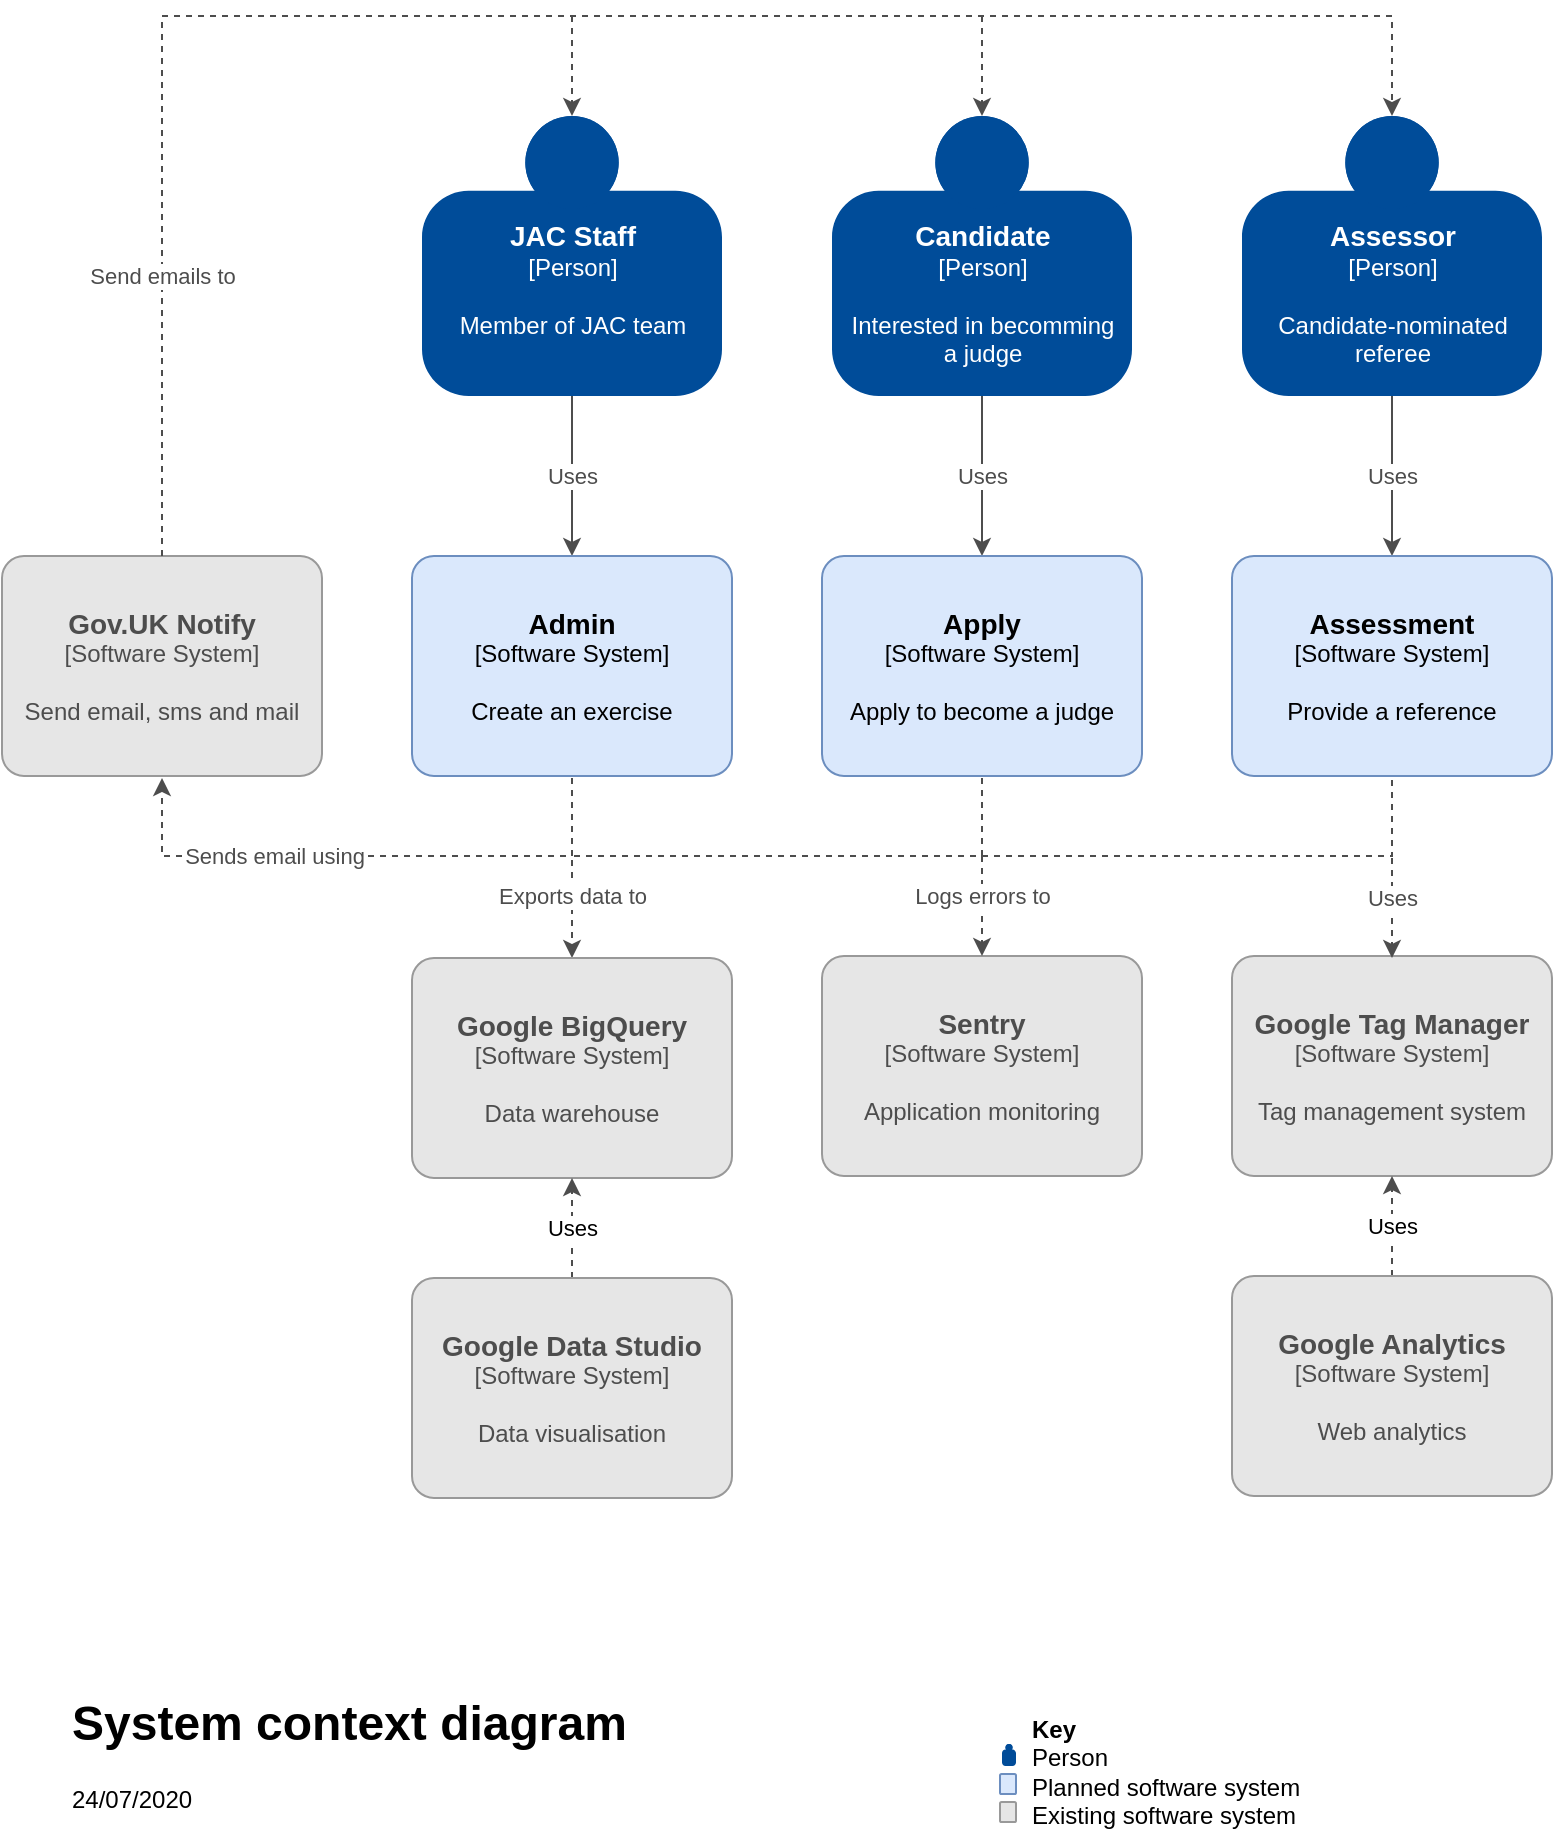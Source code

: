 <mxfile version="13.5.1" type="github">
  <diagram id="oyVTfbrthm_-wxzk1ZXb" name="Page-1">
    <mxGraphModel dx="1353" dy="831" grid="1" gridSize="10" guides="1" tooltips="1" connect="1" arrows="1" fold="1" page="1" pageScale="1" pageWidth="827" pageHeight="1169" math="0" shadow="0">
      <root>
        <mxCell id="0" />
        <mxCell id="1" parent="0" />
        <mxCell id="Yy4u_d4SeMjxJnoAWtQS-13" value="Uses" style="edgeStyle=orthogonalEdgeStyle;rounded=0;orthogonalLoop=1;jettySize=auto;html=1;strokeColor=#4D4D4D;fontColor=#4D4D4D;" edge="1" parent="1" source="Yy4u_d4SeMjxJnoAWtQS-2" target="Yy4u_d4SeMjxJnoAWtQS-10">
          <mxGeometry relative="1" as="geometry" />
        </mxCell>
        <mxCell id="Yy4u_d4SeMjxJnoAWtQS-2" value="&lt;div&gt;&lt;font size=&quot;1&quot;&gt;&lt;b style=&quot;font-size: 14px&quot;&gt;JAC Staff&lt;/b&gt;&lt;/font&gt;&lt;/div&gt;&lt;div&gt;[Person]&lt;b&gt;&lt;br&gt;&lt;/b&gt;&lt;/div&gt;&lt;div&gt;&lt;b&gt;&lt;br&gt;&lt;/b&gt;&lt;/div&gt;&lt;div&gt;Member of JAC team&lt;/div&gt;&lt;div&gt;&lt;b&gt;&lt;br&gt;&lt;/b&gt;&lt;/div&gt;" style="html=1;dashed=0;whitespace=wrap;shape=mxgraph.c4.person;align=center;points=[[0.5,0,0],[1,0.5,0],[1,0.75,0],[0.75,1,0],[0.5,1,0],[0.25,1,0],[0,0.75,0],[0,0.5,0]];fillColor=#004C99;fontColor=#FFFFFF;strokeColor=none;" vertex="1" parent="1">
          <mxGeometry x="230" y="230" width="150" height="140" as="geometry" />
        </mxCell>
        <mxCell id="Yy4u_d4SeMjxJnoAWtQS-7" style="edgeStyle=orthogonalEdgeStyle;rounded=0;orthogonalLoop=1;jettySize=auto;html=1;exitX=0.5;exitY=1;exitDx=0;exitDy=0;exitPerimeter=0;" edge="1" parent="1" source="Yy4u_d4SeMjxJnoAWtQS-2" target="Yy4u_d4SeMjxJnoAWtQS-2">
          <mxGeometry relative="1" as="geometry" />
        </mxCell>
        <mxCell id="Yy4u_d4SeMjxJnoAWtQS-15" value="&lt;div&gt;Uses&lt;/div&gt;" style="edgeStyle=orthogonalEdgeStyle;rounded=0;orthogonalLoop=1;jettySize=auto;html=1;strokeColor=#4D4D4D;fontColor=#4D4D4D;" edge="1" parent="1" source="Yy4u_d4SeMjxJnoAWtQS-8" target="Yy4u_d4SeMjxJnoAWtQS-11">
          <mxGeometry relative="1" as="geometry" />
        </mxCell>
        <mxCell id="Yy4u_d4SeMjxJnoAWtQS-8" value="&lt;div&gt;&lt;font size=&quot;1&quot;&gt;&lt;b style=&quot;font-size: 14px&quot;&gt;Candidate&lt;/b&gt;&lt;/font&gt;&lt;/div&gt;&lt;div&gt;[Person]&lt;b&gt;&lt;br&gt;&lt;/b&gt;&lt;/div&gt;&lt;div&gt;&lt;b&gt;&lt;br&gt;&lt;/b&gt;&lt;/div&gt;&lt;div&gt;Interested in becomming&lt;/div&gt;&lt;div&gt; a judge&lt;b&gt;&lt;br&gt;&lt;/b&gt;&lt;/div&gt;" style="html=1;dashed=0;whitespace=wrap;shape=mxgraph.c4.person;align=center;points=[[0.5,0,0],[1,0.5,0],[1,0.75,0],[0.75,1,0],[0.5,1,0],[0.25,1,0],[0,0.75,0],[0,0.5,0]];fillColor=#004C99;fontColor=#FFFFFF;strokeColor=none;" vertex="1" parent="1">
          <mxGeometry x="435" y="230" width="150" height="140" as="geometry" />
        </mxCell>
        <mxCell id="Yy4u_d4SeMjxJnoAWtQS-16" value="&lt;div&gt;Uses&lt;/div&gt;" style="edgeStyle=orthogonalEdgeStyle;rounded=0;orthogonalLoop=1;jettySize=auto;html=1;strokeColor=#4D4D4D;fontColor=#4D4D4D;" edge="1" parent="1" source="Yy4u_d4SeMjxJnoAWtQS-9" target="Yy4u_d4SeMjxJnoAWtQS-12">
          <mxGeometry relative="1" as="geometry" />
        </mxCell>
        <mxCell id="Yy4u_d4SeMjxJnoAWtQS-9" value="&lt;div&gt;&lt;font size=&quot;1&quot;&gt;&lt;b style=&quot;font-size: 14px&quot;&gt;Assessor&lt;/b&gt;&lt;/font&gt;&lt;/div&gt;&lt;div&gt;[Person]&lt;b&gt;&lt;br&gt;&lt;/b&gt;&lt;/div&gt;&lt;div&gt;&lt;b&gt;&lt;br&gt;&lt;/b&gt;&lt;/div&gt;&lt;div&gt;Candidate-nominated &lt;br&gt;&lt;/div&gt;&lt;div&gt;referee&lt;b&gt;&lt;br&gt;&lt;/b&gt;&lt;/div&gt;" style="html=1;dashed=0;whitespace=wrap;shape=mxgraph.c4.person;align=center;points=[[0.5,0,0],[1,0.5,0],[1,0.75,0],[0.75,1,0],[0.5,1,0],[0.25,1,0],[0,0.75,0],[0,0.5,0]];fillColor=#004C99;fontColor=#FFFFFF;strokeColor=none;" vertex="1" parent="1">
          <mxGeometry x="640" y="230" width="150" height="140" as="geometry" />
        </mxCell>
        <mxCell id="Yy4u_d4SeMjxJnoAWtQS-10" value="&lt;font size=&quot;1&quot;&gt;&lt;b style=&quot;font-size: 14px&quot;&gt;Admin&lt;/b&gt;&lt;/font&gt;&lt;div&gt;[Software System]&lt;/div&gt;&lt;br&gt;&lt;div&gt;Create an exercise&lt;br&gt;&lt;/div&gt;" style="rounded=1;whiteSpace=wrap;html=1;labelBackgroundColor=none;fillColor=#dae8fc;fontColor=#000000;align=center;arcSize=10;strokeColor=#6c8ebf;points=[[0.25,0,0],[0.5,0,0],[0.75,0,0],[1,0.25,0],[1,0.5,0],[1,0.75,0],[0.75,1,0],[0.5,1,0],[0.25,1,0],[0,0.75,0],[0,0.5,0],[0,0.25,0]];" vertex="1" parent="1">
          <mxGeometry x="225" y="450" width="160" height="110.0" as="geometry" />
        </mxCell>
        <mxCell id="Yy4u_d4SeMjxJnoAWtQS-19" value="Exports data to" style="edgeStyle=orthogonalEdgeStyle;rounded=0;orthogonalLoop=1;jettySize=auto;html=1;entryX=0.5;entryY=0;entryDx=0;entryDy=0;entryPerimeter=0;dashed=1;strokeColor=#4D4D4D;fontColor=#4D4D4D;" edge="1" parent="1">
          <mxGeometry x="0.79" relative="1" as="geometry">
            <mxPoint x="510" y="561" as="sourcePoint" />
            <mxPoint x="305" y="651" as="targetPoint" />
            <Array as="points">
              <mxPoint x="510" y="600" />
              <mxPoint x="305" y="600" />
            </Array>
            <mxPoint as="offset" />
          </mxGeometry>
        </mxCell>
        <mxCell id="Yy4u_d4SeMjxJnoAWtQS-11" value="&lt;font size=&quot;1&quot;&gt;&lt;b style=&quot;font-size: 14px&quot;&gt;Apply&lt;/b&gt;&lt;/font&gt;&lt;div&gt;[Software System]&lt;/div&gt;&lt;br&gt;&lt;div&gt;Apply to become a judge&lt;/div&gt;" style="rounded=1;whiteSpace=wrap;html=1;labelBackgroundColor=none;fillColor=#dae8fc;fontColor=#000000;align=center;arcSize=10;strokeColor=#6c8ebf;points=[[0.25,0,0],[0.5,0,0],[0.75,0,0],[1,0.25,0],[1,0.5,0],[1,0.75,0],[0.75,1,0],[0.5,1,0],[0.25,1,0],[0,0.75,0],[0,0.5,0],[0,0.25,0]];" vertex="1" parent="1">
          <mxGeometry x="430" y="450" width="160" height="110.0" as="geometry" />
        </mxCell>
        <mxCell id="Yy4u_d4SeMjxJnoAWtQS-12" value="&lt;font size=&quot;1&quot;&gt;&lt;b style=&quot;font-size: 14px&quot;&gt;Assessment&lt;/b&gt;&lt;/font&gt;&lt;div&gt;[Software System]&lt;/div&gt;&lt;br&gt;&lt;div&gt;Provide a reference&lt;/div&gt;" style="rounded=1;whiteSpace=wrap;html=1;labelBackgroundColor=none;fillColor=#dae8fc;fontColor=#000000;align=center;arcSize=10;strokeColor=#6c8ebf;points=[[0.25,0,0],[0.5,0,0],[0.75,0,0],[1,0.25,0],[1,0.5,0],[1,0.75,0],[0.75,1,0],[0.5,1,0],[0.25,1,0],[0,0.75,0],[0,0.5,0],[0,0.25,0]];" vertex="1" parent="1">
          <mxGeometry x="635" y="450" width="160" height="110.0" as="geometry" />
        </mxCell>
        <mxCell id="Yy4u_d4SeMjxJnoAWtQS-14" value="&lt;b style=&quot;font-size: 14px&quot;&gt;Gov.UK Notify&lt;br&gt;&lt;/b&gt;&lt;div&gt;[Software System]&lt;/div&gt;&lt;br&gt;&lt;div&gt;Send email, sms and mail&lt;br&gt;&lt;/div&gt;" style="rounded=1;whiteSpace=wrap;html=1;labelBackgroundColor=none;align=center;arcSize=10;points=[[0.25,0,0],[0.5,0,0],[0.75,0,0],[1,0.25,0],[1,0.5,0],[1,0.75,0],[0.75,1,0],[0.5,1,0],[0.25,1,0],[0,0.75,0],[0,0.5,0],[0,0.25,0]];fillColor=#E6E6E6;fontColor=#4D4D4D;strokeColor=#999999;" vertex="1" parent="1">
          <mxGeometry x="20" y="450" width="160" height="110.0" as="geometry" />
        </mxCell>
        <mxCell id="Yy4u_d4SeMjxJnoAWtQS-22" value="" style="endArrow=none;html=1;entryX=0.5;entryY=1;entryDx=0;entryDy=0;entryPerimeter=0;rounded=0;dashed=1;strokeColor=#4D4D4D;fontColor=#4D4D4D;" edge="1" parent="1" target="Yy4u_d4SeMjxJnoAWtQS-12">
          <mxGeometry width="50" height="50" relative="1" as="geometry">
            <mxPoint x="510" y="600" as="sourcePoint" />
            <mxPoint x="715" y="580" as="targetPoint" />
            <Array as="points">
              <mxPoint x="715" y="600" />
            </Array>
          </mxGeometry>
        </mxCell>
        <mxCell id="Yy4u_d4SeMjxJnoAWtQS-24" value="Sends email using" style="edgeStyle=orthogonalEdgeStyle;rounded=0;orthogonalLoop=1;jettySize=auto;html=1;dashed=1;strokeColor=#4D4D4D;fontColor=#4D4D4D;" edge="1" parent="1">
          <mxGeometry x="0.333" relative="1" as="geometry">
            <mxPoint x="305" y="561" as="sourcePoint" />
            <mxPoint x="100" y="561" as="targetPoint" />
            <mxPoint as="offset" />
            <Array as="points">
              <mxPoint x="305" y="600" />
              <mxPoint x="100" y="600" />
            </Array>
          </mxGeometry>
        </mxCell>
        <mxCell id="Yy4u_d4SeMjxJnoAWtQS-25" value="Send emails to" style="endArrow=classic;html=1;edgeStyle=orthogonalEdgeStyle;rounded=0;entryX=0.5;entryY=0;entryDx=0;entryDy=0;entryPerimeter=0;dashed=1;strokeColor=#4D4D4D;fontColor=#4D4D4D;exitX=0.5;exitY=0;exitDx=0;exitDy=0;exitPerimeter=0;" edge="1" parent="1" source="Yy4u_d4SeMjxJnoAWtQS-14" target="Yy4u_d4SeMjxJnoAWtQS-9">
          <mxGeometry x="-0.701" width="50" height="50" relative="1" as="geometry">
            <mxPoint x="560" y="560" as="sourcePoint" />
            <mxPoint x="720" y="160" as="targetPoint" />
            <Array as="points">
              <mxPoint x="100" y="180" />
              <mxPoint x="715" y="180" />
            </Array>
            <mxPoint as="offset" />
          </mxGeometry>
        </mxCell>
        <mxCell id="Yy4u_d4SeMjxJnoAWtQS-26" value="" style="endArrow=classic;html=1;dashed=1;rounded=0;entryX=0.5;entryY=0;entryDx=0;entryDy=0;entryPerimeter=0;strokeColor=#4D4D4D;fontColor=#4D4D4D;" edge="1" parent="1" target="Yy4u_d4SeMjxJnoAWtQS-8">
          <mxGeometry width="50" height="50" relative="1" as="geometry">
            <mxPoint x="510" y="180" as="sourcePoint" />
            <mxPoint x="610" y="170" as="targetPoint" />
          </mxGeometry>
        </mxCell>
        <mxCell id="Yy4u_d4SeMjxJnoAWtQS-27" value="" style="endArrow=classic;html=1;dashed=1;rounded=0;entryX=0.5;entryY=0;entryDx=0;entryDy=0;entryPerimeter=0;strokeColor=#4D4D4D;fontColor=#4D4D4D;" edge="1" parent="1">
          <mxGeometry width="50" height="50" relative="1" as="geometry">
            <mxPoint x="305" y="180" as="sourcePoint" />
            <mxPoint x="305" y="230" as="targetPoint" />
          </mxGeometry>
        </mxCell>
        <mxCell id="Yy4u_d4SeMjxJnoAWtQS-28" value="&lt;b style=&quot;font-size: 14px&quot;&gt;Sentry&lt;br&gt;&lt;/b&gt;&lt;div&gt;[Software System]&lt;/div&gt;&lt;br&gt;&lt;div&gt;Application monitoring&lt;br&gt;&lt;/div&gt;" style="rounded=1;whiteSpace=wrap;html=1;labelBackgroundColor=none;align=center;arcSize=10;points=[[0.25,0,0],[0.5,0,0],[0.75,0,0],[1,0.25,0],[1,0.5,0],[1,0.75,0],[0.75,1,0],[0.5,1,0],[0.25,1,0],[0,0.75,0],[0,0.5,0],[0,0.25,0]];fillColor=#E6E6E6;fontColor=#4D4D4D;strokeColor=#999999;" vertex="1" parent="1">
          <mxGeometry x="430" y="650" width="160" height="110.0" as="geometry" />
        </mxCell>
        <mxCell id="Yy4u_d4SeMjxJnoAWtQS-29" value="Logs errors to" style="endArrow=classic;html=1;dashed=1;rounded=0;entryX=0.5;entryY=0;entryDx=0;entryDy=0;entryPerimeter=0;strokeColor=#4D4D4D;fontColor=#4D4D4D;" edge="1" parent="1">
          <mxGeometry x="-0.2" width="50" height="50" relative="1" as="geometry">
            <mxPoint x="510" y="600" as="sourcePoint" />
            <mxPoint x="510" y="650" as="targetPoint" />
            <mxPoint as="offset" />
          </mxGeometry>
        </mxCell>
        <mxCell id="Yy4u_d4SeMjxJnoAWtQS-30" value="&lt;font style=&quot;font-size: 14px&quot;&gt;&lt;b&gt;Google Tag Manager&lt;br&gt;&lt;/b&gt;&lt;/font&gt;&lt;div&gt;&lt;font style=&quot;font-size: 12px&quot;&gt;[&lt;/font&gt;Software System]&lt;/div&gt;&lt;br&gt;&lt;div&gt;Tag management system&lt;br&gt;&lt;/div&gt;" style="rounded=1;whiteSpace=wrap;html=1;labelBackgroundColor=none;align=center;arcSize=10;points=[[0.25,0,0],[0.5,0,0],[0.75,0,0],[1,0.25,0],[1,0.5,0],[1,0.75,0],[0.75,1,0],[0.5,1,0],[0.25,1,0],[0,0.75,0],[0,0.5,0],[0,0.25,0]];fillColor=#E6E6E6;fontColor=#4D4D4D;strokeColor=#999999;" vertex="1" parent="1">
          <mxGeometry x="635" y="650" width="160" height="110.0" as="geometry" />
        </mxCell>
        <mxCell id="Yy4u_d4SeMjxJnoAWtQS-39" value="Uses" style="edgeStyle=orthogonalEdgeStyle;rounded=0;orthogonalLoop=1;jettySize=auto;html=1;dashed=1;endArrow=classic;endFill=1;strokeColor=#4D4D4D;fontColor=#000000;" edge="1" parent="1" source="Yy4u_d4SeMjxJnoAWtQS-31" target="Yy4u_d4SeMjxJnoAWtQS-30">
          <mxGeometry relative="1" as="geometry" />
        </mxCell>
        <mxCell id="Yy4u_d4SeMjxJnoAWtQS-31" value="&lt;b style=&quot;font-size: 14px&quot;&gt;Google Analytics&lt;br&gt;&lt;/b&gt;&lt;div&gt;[Software System]&lt;/div&gt;&lt;br&gt;&lt;div&gt;Web analytics&lt;br&gt;&lt;/div&gt;" style="rounded=1;whiteSpace=wrap;html=1;labelBackgroundColor=none;align=center;arcSize=10;points=[[0.25,0,0],[0.5,0,0],[0.75,0,0],[1,0.25,0],[1,0.5,0],[1,0.75,0],[0.75,1,0],[0.5,1,0],[0.25,1,0],[0,0.75,0],[0,0.5,0],[0,0.25,0]];fillColor=#E6E6E6;fontColor=#4D4D4D;strokeColor=#999999;" vertex="1" parent="1">
          <mxGeometry x="635" y="810" width="160" height="110.0" as="geometry" />
        </mxCell>
        <mxCell id="Yy4u_d4SeMjxJnoAWtQS-32" value="Uses" style="endArrow=classic;html=1;dashed=1;rounded=0;entryX=0.5;entryY=0;entryDx=0;entryDy=0;entryPerimeter=0;strokeColor=#4D4D4D;fontColor=#4D4D4D;" edge="1" parent="1">
          <mxGeometry x="-0.2" width="50" height="50" relative="1" as="geometry">
            <mxPoint x="715" y="601" as="sourcePoint" />
            <mxPoint x="715" y="651" as="targetPoint" />
            <mxPoint as="offset" />
          </mxGeometry>
        </mxCell>
        <mxCell id="Yy4u_d4SeMjxJnoAWtQS-34" value="&lt;h1&gt;System context diagram&lt;br&gt;&lt;/h1&gt;&lt;p&gt;24/07/2020&lt;/p&gt;" style="text;html=1;strokeColor=none;fillColor=none;spacing=5;spacingTop=-20;whiteSpace=wrap;overflow=hidden;rounded=0;align=left;" vertex="1" parent="1">
          <mxGeometry x="50" y="1014" width="355" height="70" as="geometry" />
        </mxCell>
        <mxCell id="Yy4u_d4SeMjxJnoAWtQS-36" value="&lt;font style=&quot;font-size: 14px&quot;&gt;&lt;b&gt;Google BigQuery&lt;br&gt;&lt;/b&gt;&lt;/font&gt;&lt;div&gt;&lt;font style=&quot;font-size: 12px&quot;&gt;[&lt;/font&gt;Software System]&lt;/div&gt;&lt;br&gt;&lt;div&gt;Data warehouse&lt;br&gt;&lt;/div&gt;" style="rounded=1;whiteSpace=wrap;html=1;labelBackgroundColor=none;align=center;arcSize=10;points=[[0.25,0,0],[0.5,0,0],[0.75,0,0],[1,0.25,0],[1,0.5,0],[1,0.75,0],[0.75,1,0],[0.5,1,0],[0.25,1,0],[0,0.75,0],[0,0.5,0],[0,0.25,0]];fillColor=#E6E6E6;fontColor=#4D4D4D;strokeColor=#999999;" vertex="1" parent="1">
          <mxGeometry x="225" y="651" width="160" height="110.0" as="geometry" />
        </mxCell>
        <mxCell id="Yy4u_d4SeMjxJnoAWtQS-40" value="Uses" style="edgeStyle=orthogonalEdgeStyle;rounded=0;orthogonalLoop=1;jettySize=auto;html=1;dashed=1;endArrow=classic;endFill=1;strokeColor=#4D4D4D;fontColor=#000000;" edge="1" parent="1" source="Yy4u_d4SeMjxJnoAWtQS-37" target="Yy4u_d4SeMjxJnoAWtQS-36">
          <mxGeometry relative="1" as="geometry" />
        </mxCell>
        <mxCell id="Yy4u_d4SeMjxJnoAWtQS-37" value="&lt;b style=&quot;font-size: 14px&quot;&gt;Google Data Studio&lt;br&gt;&lt;/b&gt;&lt;div&gt;[Software System]&lt;/div&gt;&lt;br&gt;&lt;div&gt;Data visualisation&lt;br&gt;&lt;/div&gt;" style="rounded=1;whiteSpace=wrap;html=1;labelBackgroundColor=none;align=center;arcSize=10;points=[[0.25,0,0],[0.5,0,0],[0.75,0,0],[1,0.25,0],[1,0.5,0],[1,0.75,0],[0.75,1,0],[0.5,1,0],[0.25,1,0],[0,0.75,0],[0,0.5,0],[0,0.25,0]];fillColor=#E6E6E6;fontColor=#4D4D4D;strokeColor=#999999;" vertex="1" parent="1">
          <mxGeometry x="225" y="811" width="160" height="110.0" as="geometry" />
        </mxCell>
        <mxCell id="Yy4u_d4SeMjxJnoAWtQS-47" value="" style="group" vertex="1" connectable="0" parent="1">
          <mxGeometry x="519" y="1031" width="232" height="53" as="geometry" />
        </mxCell>
        <mxCell id="Yy4u_d4SeMjxJnoAWtQS-42" value="" style="html=1;dashed=0;whitespace=wrap;shape=mxgraph.c4.person;align=center;points=[[0.5,0,0],[1,0.5,0],[1,0.75,0],[0.75,1,0],[0.5,1,0],[0.25,1,0],[0,0.75,0],[0,0.5,0]];fillColor=#004C99;fontColor=#FFFFFF;strokeColor=none;" vertex="1" parent="Yy4u_d4SeMjxJnoAWtQS-47">
          <mxGeometry x="1" y="13" width="7" height="11" as="geometry" />
        </mxCell>
        <mxCell id="Yy4u_d4SeMjxJnoAWtQS-43" value="&lt;div&gt;&lt;b&gt;Key&lt;/b&gt;&lt;br&gt;Person&lt;/div&gt;&lt;div&gt;Planned software system&lt;/div&gt;&lt;div&gt;Existing software system&lt;br&gt;&lt;/div&gt;" style="text;html=1;strokeColor=none;fillColor=none;align=left;verticalAlign=middle;whiteSpace=wrap;rounded=0;fontColor=#000000;" vertex="1" parent="Yy4u_d4SeMjxJnoAWtQS-47">
          <mxGeometry x="14" width="218" height="53" as="geometry" />
        </mxCell>
        <mxCell id="Yy4u_d4SeMjxJnoAWtQS-44" value="" style="rounded=1;whiteSpace=wrap;html=1;labelBackgroundColor=none;fillColor=#dae8fc;fontColor=#000000;align=center;arcSize=10;strokeColor=#6c8ebf;points=[[0.25,0,0],[0.5,0,0],[0.75,0,0],[1,0.25,0],[1,0.5,0],[1,0.75,0],[0.75,1,0],[0.5,1,0],[0.25,1,0],[0,0.75,0],[0,0.5,0],[0,0.25,0]];" vertex="1" parent="Yy4u_d4SeMjxJnoAWtQS-47">
          <mxGeometry y="28" width="8" height="10" as="geometry" />
        </mxCell>
        <mxCell id="Yy4u_d4SeMjxJnoAWtQS-46" value="" style="rounded=1;whiteSpace=wrap;html=1;labelBackgroundColor=none;fontColor=#000000;align=center;arcSize=10;points=[[0.25,0,0],[0.5,0,0],[0.75,0,0],[1,0.25,0],[1,0.5,0],[1,0.75,0],[0.75,1,0],[0.5,1,0],[0.25,1,0],[0,0.75,0],[0,0.5,0],[0,0.25,0]];fillColor=#E6E6E6;strokeColor=#999999;" vertex="1" parent="Yy4u_d4SeMjxJnoAWtQS-47">
          <mxGeometry y="42" width="8" height="10" as="geometry" />
        </mxCell>
      </root>
    </mxGraphModel>
  </diagram>
</mxfile>

